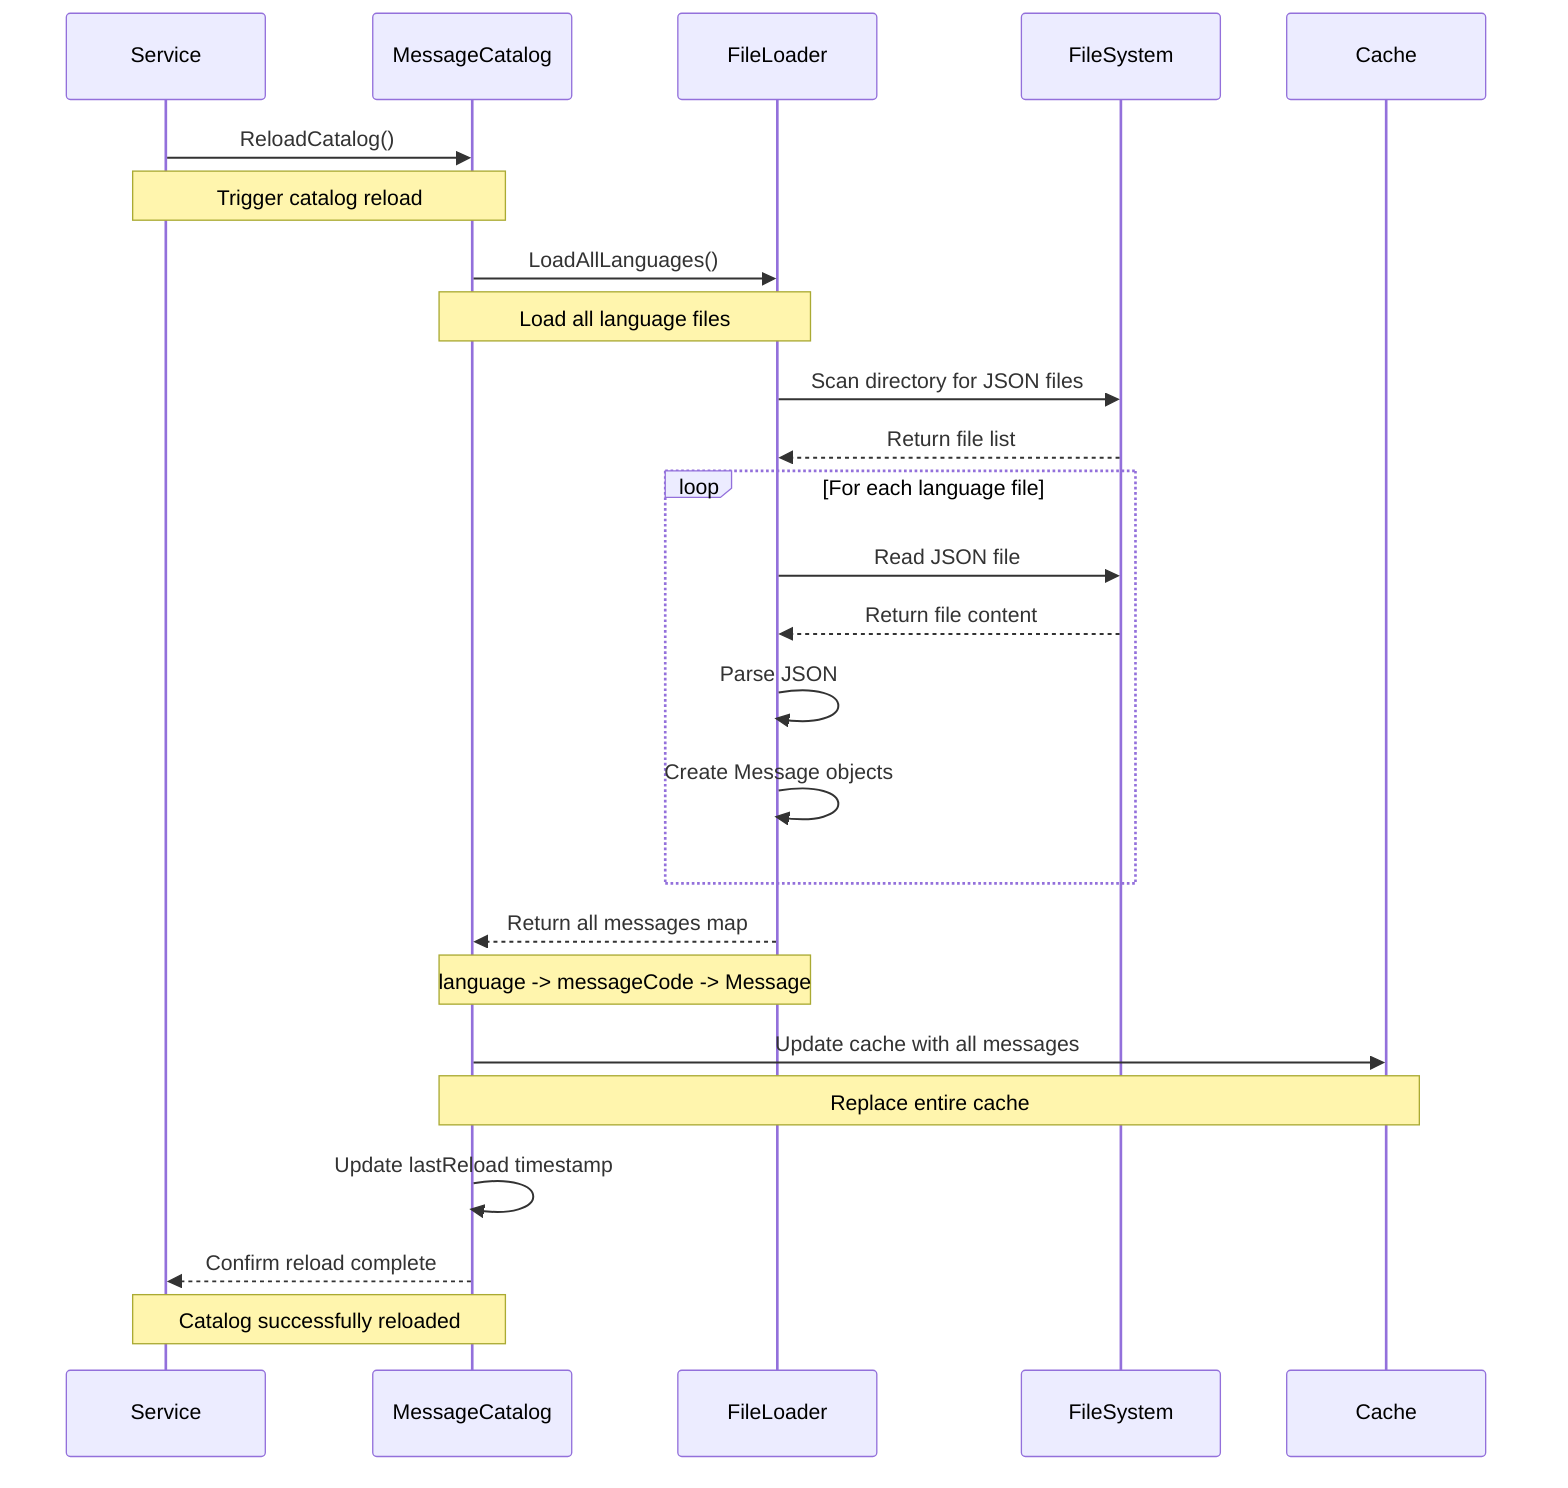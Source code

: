 sequenceDiagram
    participant Service
    participant MessageCatalog
    participant FileLoader
    participant FileSystem
    participant Cache
    
    Service->>MessageCatalog: ReloadCatalog()
    Note over Service,MessageCatalog: Trigger catalog reload
    
    MessageCatalog->>FileLoader: LoadAllLanguages()
    Note over MessageCatalog,FileLoader: Load all language files
    
    FileLoader->>FileSystem: Scan directory for JSON files
    FileSystem-->>FileLoader: Return file list
    
    loop For each language file
        FileLoader->>FileSystem: Read JSON file
        FileSystem-->>FileLoader: Return file content
        FileLoader->>FileLoader: Parse JSON
        FileLoader->>FileLoader: Create Message objects
    end
    
    FileLoader-->>MessageCatalog: Return all messages map
    Note over FileLoader,MessageCatalog: language -> messageCode -> Message
    
    MessageCatalog->>Cache: Update cache with all messages
    Note over MessageCatalog,Cache: Replace entire cache
    
    MessageCatalog->>MessageCatalog: Update lastReload timestamp
    MessageCatalog-->>Service: Confirm reload complete
    Note over MessageCatalog,Service: Catalog successfully reloaded